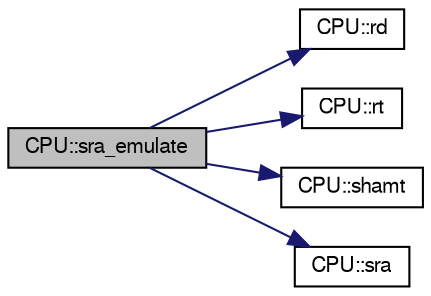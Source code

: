 digraph G
{
  edge [fontname="FreeSans",fontsize="10",labelfontname="FreeSans",labelfontsize="10"];
  node [fontname="FreeSans",fontsize="10",shape=record];
  rankdir=LR;
  Node1 [label="CPU::sra_emulate",height=0.2,width=0.4,color="black", fillcolor="grey75", style="filled" fontcolor="black"];
  Node1 -> Node2 [color="midnightblue",fontsize="10",style="solid"];
  Node2 [label="CPU::rd",height=0.2,width=0.4,color="black", fillcolor="white", style="filled",URL="$classCPU.html#a04e2dcd4a7db27fde59a4a8bad328aa3"];
  Node1 -> Node3 [color="midnightblue",fontsize="10",style="solid"];
  Node3 [label="CPU::rt",height=0.2,width=0.4,color="black", fillcolor="white", style="filled",URL="$classCPU.html#a9697aa735fc4033872a5a6702e6fb60b"];
  Node1 -> Node4 [color="midnightblue",fontsize="10",style="solid"];
  Node4 [label="CPU::shamt",height=0.2,width=0.4,color="black", fillcolor="white", style="filled",URL="$classCPU.html#a71d0d69f2f7099a062379c1fa464eb43"];
  Node1 -> Node5 [color="midnightblue",fontsize="10",style="solid"];
  Node5 [label="CPU::sra",height=0.2,width=0.4,color="black", fillcolor="white", style="filled",URL="$classCPU.html#a8e214a3b7f472087372e8dc826364304"];
}
